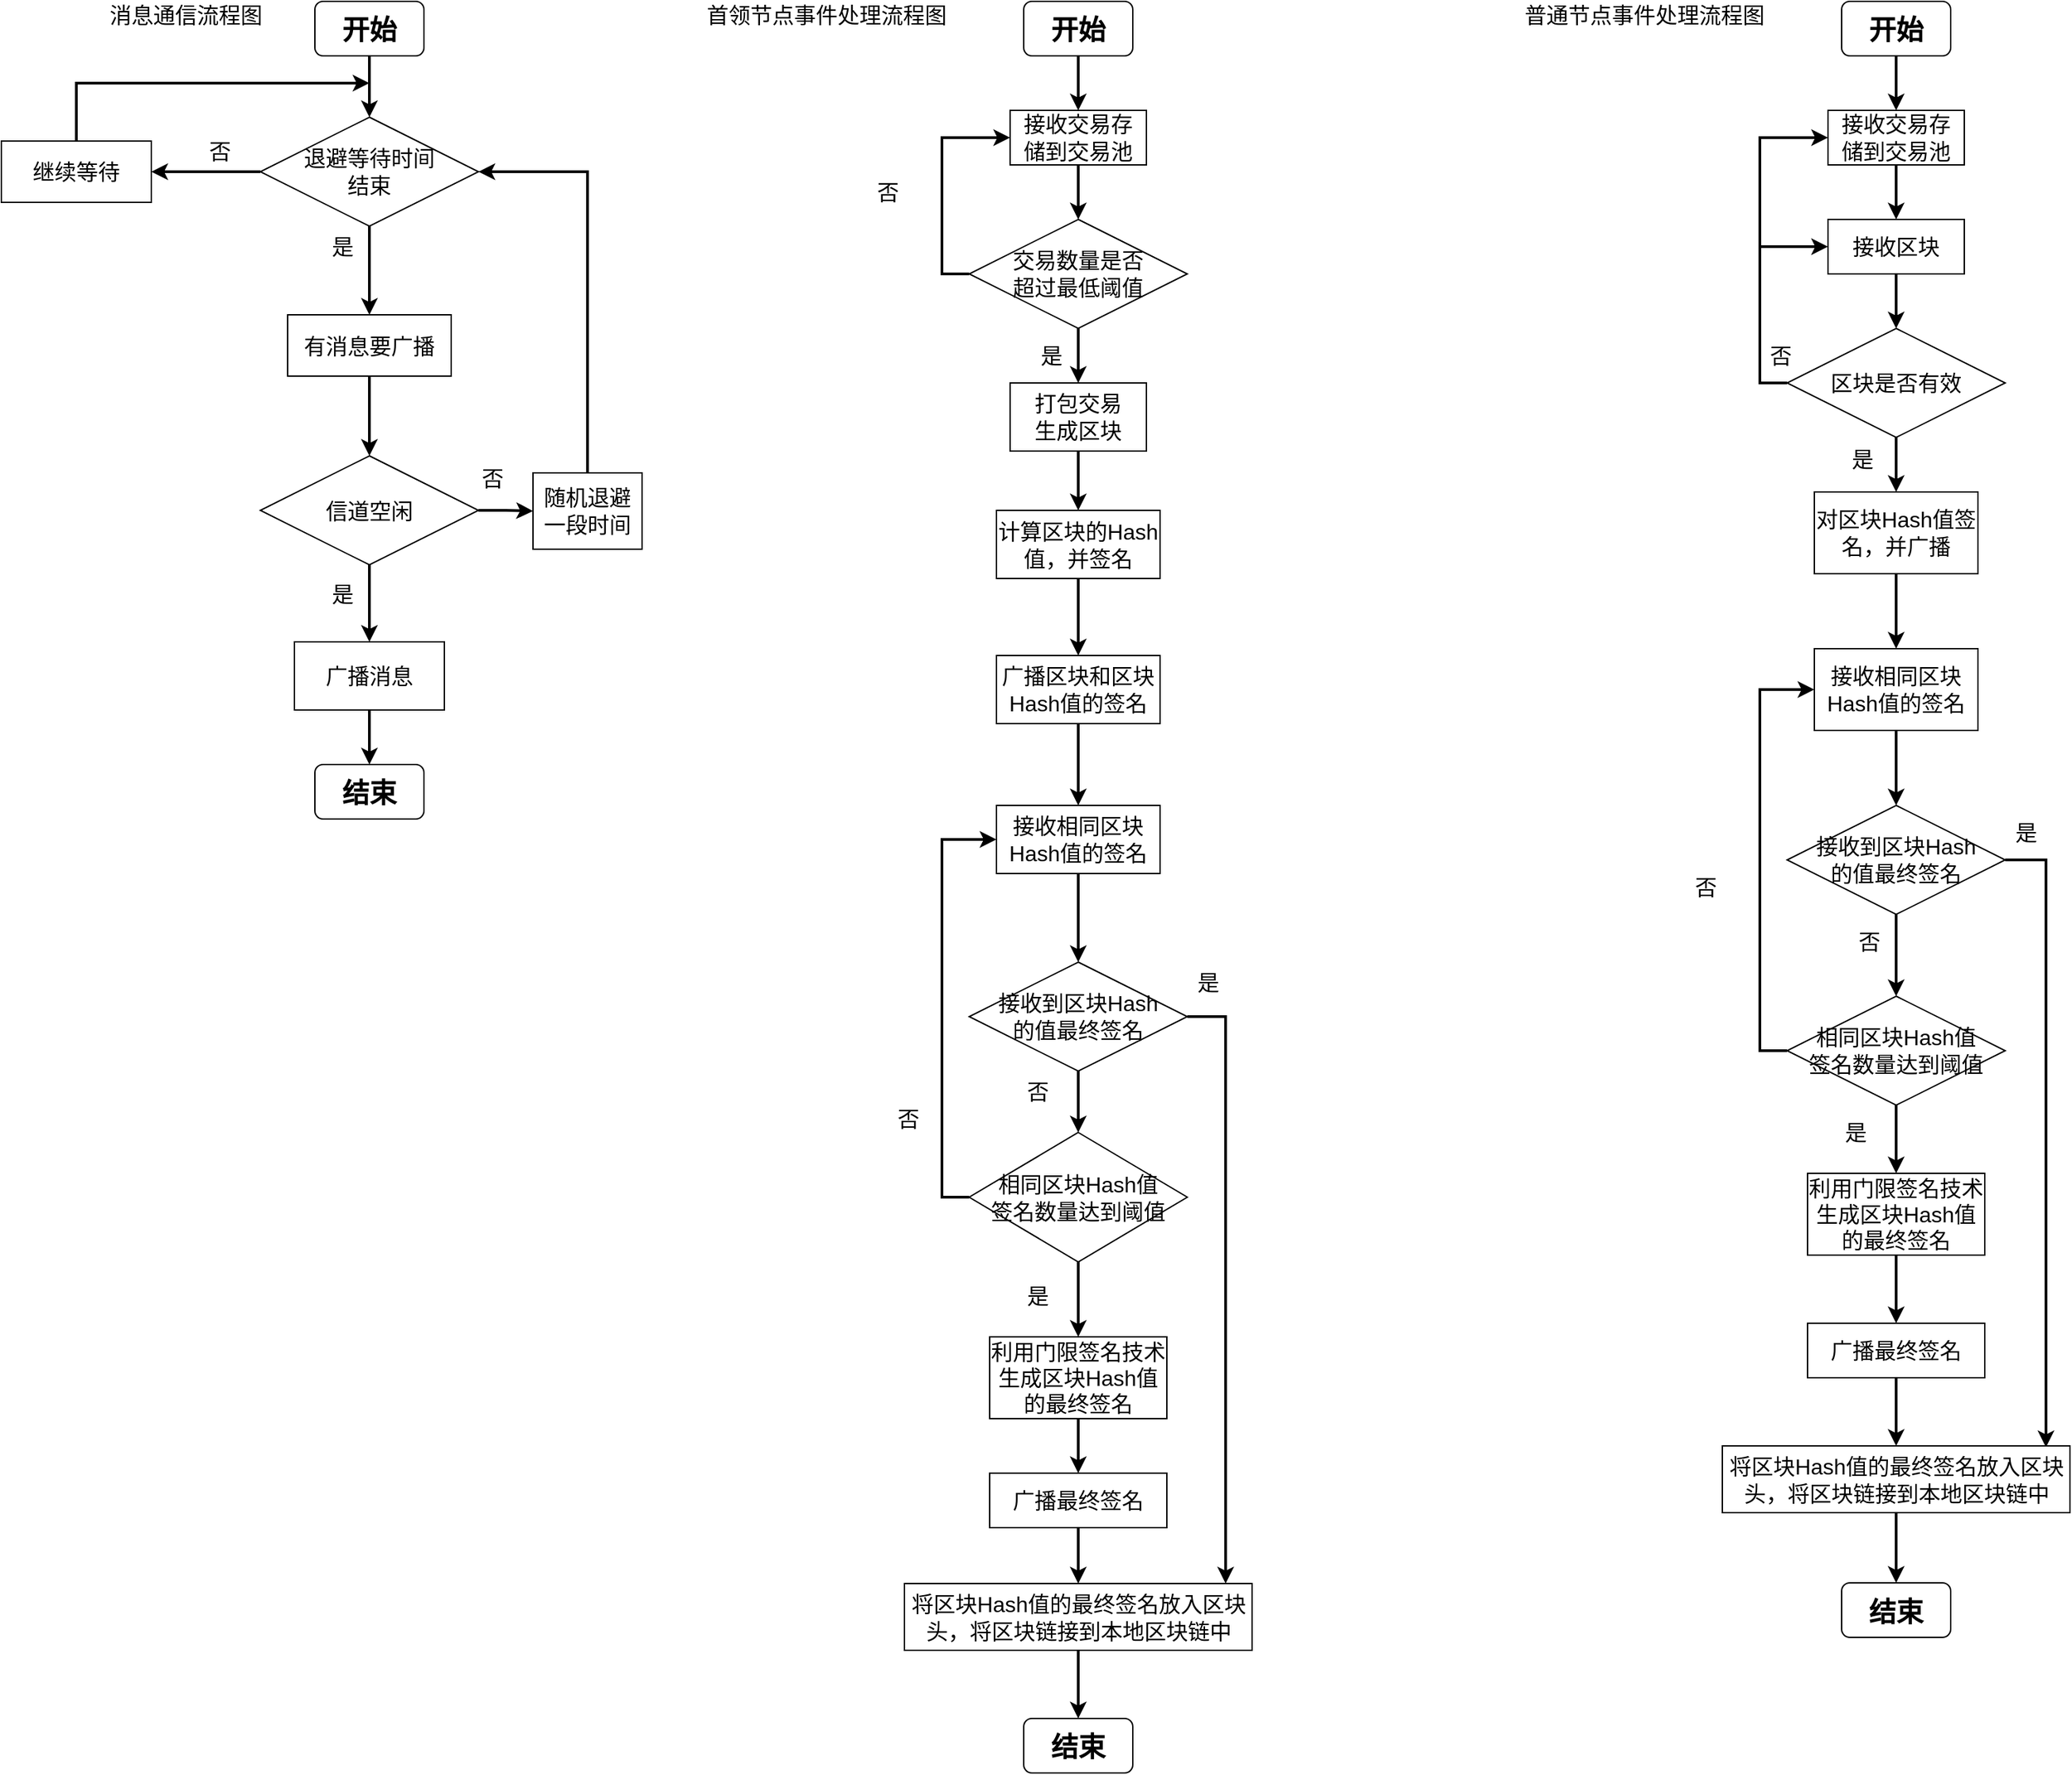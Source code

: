 <mxfile version="16.5.1" type="device"><diagram id="4I6tZhF-R6GU-miMl_Zh" name="共识协议通信和节点设计流程图"><mxGraphModel dx="1102" dy="865" grid="1" gridSize="10" guides="1" tooltips="1" connect="1" arrows="1" fold="1" page="1" pageScale="1" pageWidth="1169" pageHeight="827" math="0" shadow="0"><root><mxCell id="0"/><mxCell id="1" parent="0"/><mxCell id="6zwZ6q5MqfDcT1agjW3h-25" style="edgeStyle=orthogonalEdgeStyle;rounded=0;orthogonalLoop=1;jettySize=auto;html=1;exitX=0.5;exitY=1;exitDx=0;exitDy=0;entryX=0.5;entryY=0;entryDx=0;entryDy=0;fontSize=16;strokeWidth=2;" edge="1" parent="1" source="6zwZ6q5MqfDcT1agjW3h-1"><mxGeometry relative="1" as="geometry"><mxPoint x="280" y="125" as="targetPoint"/></mxGeometry></mxCell><mxCell id="6zwZ6q5MqfDcT1agjW3h-1" value="开始" style="rounded=1;whiteSpace=wrap;html=1;fontSize=20;fontStyle=1" vertex="1" parent="1"><mxGeometry x="240" y="40" width="80" height="40" as="geometry"/></mxCell><mxCell id="6zwZ6q5MqfDcT1agjW3h-43" value="" style="edgeStyle=orthogonalEdgeStyle;rounded=0;orthogonalLoop=1;jettySize=auto;html=1;fontSize=16;strokeWidth=2;" edge="1" parent="1" source="6zwZ6q5MqfDcT1agjW3h-24" target="6zwZ6q5MqfDcT1agjW3h-42"><mxGeometry relative="1" as="geometry"/></mxCell><mxCell id="6zwZ6q5MqfDcT1agjW3h-49" value="" style="edgeStyle=orthogonalEdgeStyle;rounded=0;orthogonalLoop=1;jettySize=auto;html=1;fontSize=16;strokeWidth=2;" edge="1" parent="1" source="6zwZ6q5MqfDcT1agjW3h-24" target="6zwZ6q5MqfDcT1agjW3h-48"><mxGeometry relative="1" as="geometry"/></mxCell><mxCell id="6zwZ6q5MqfDcT1agjW3h-24" value="&lt;span&gt;退避等待时间&lt;br&gt;结束&lt;br&gt;&lt;/span&gt;" style="rhombus;whiteSpace=wrap;html=1;fontSize=16;" vertex="1" parent="1"><mxGeometry x="200" y="125" width="160" height="80" as="geometry"/></mxCell><mxCell id="6zwZ6q5MqfDcT1agjW3h-36" value="" style="edgeStyle=orthogonalEdgeStyle;rounded=0;orthogonalLoop=1;jettySize=auto;html=1;fontSize=16;strokeWidth=2;" edge="1" parent="1" source="6zwZ6q5MqfDcT1agjW3h-27" target="6zwZ6q5MqfDcT1agjW3h-35"><mxGeometry relative="1" as="geometry"/></mxCell><mxCell id="6zwZ6q5MqfDcT1agjW3h-41" value="" style="edgeStyle=orthogonalEdgeStyle;rounded=0;orthogonalLoop=1;jettySize=auto;html=1;fontSize=16;strokeWidth=2;" edge="1" parent="1" source="6zwZ6q5MqfDcT1agjW3h-27" target="6zwZ6q5MqfDcT1agjW3h-40"><mxGeometry relative="1" as="geometry"/></mxCell><mxCell id="6zwZ6q5MqfDcT1agjW3h-27" value="信道空闲" style="rhombus;whiteSpace=wrap;html=1;fontSize=16;" vertex="1" parent="1"><mxGeometry x="200" y="373.5" width="160" height="80" as="geometry"/></mxCell><mxCell id="6zwZ6q5MqfDcT1agjW3h-39" style="edgeStyle=orthogonalEdgeStyle;rounded=0;orthogonalLoop=1;jettySize=auto;html=1;exitX=0.5;exitY=1;exitDx=0;exitDy=0;entryX=0.5;entryY=0;entryDx=0;entryDy=0;fontSize=16;strokeWidth=2;" edge="1" parent="1" source="6zwZ6q5MqfDcT1agjW3h-35" target="6zwZ6q5MqfDcT1agjW3h-38"><mxGeometry relative="1" as="geometry"/></mxCell><mxCell id="6zwZ6q5MqfDcT1agjW3h-35" value="广播消息" style="whiteSpace=wrap;html=1;fontSize=16;" vertex="1" parent="1"><mxGeometry x="225" y="510" width="110" height="50" as="geometry"/></mxCell><mxCell id="6zwZ6q5MqfDcT1agjW3h-37" value="是" style="text;html=1;align=center;verticalAlign=middle;resizable=0;points=[];autosize=1;strokeColor=none;fillColor=none;fontSize=16;" vertex="1" parent="1"><mxGeometry x="245" y="465" width="30" height="20" as="geometry"/></mxCell><mxCell id="6zwZ6q5MqfDcT1agjW3h-38" value="结束" style="rounded=1;whiteSpace=wrap;html=1;fontSize=20;fontStyle=1" vertex="1" parent="1"><mxGeometry x="240" y="600" width="80" height="40" as="geometry"/></mxCell><mxCell id="6zwZ6q5MqfDcT1agjW3h-46" style="edgeStyle=orthogonalEdgeStyle;rounded=0;orthogonalLoop=1;jettySize=auto;html=1;exitX=0.5;exitY=0;exitDx=0;exitDy=0;entryX=1;entryY=0.5;entryDx=0;entryDy=0;fontSize=16;strokeWidth=2;" edge="1" parent="1" source="6zwZ6q5MqfDcT1agjW3h-40" target="6zwZ6q5MqfDcT1agjW3h-24"><mxGeometry relative="1" as="geometry"/></mxCell><mxCell id="6zwZ6q5MqfDcT1agjW3h-40" value="随机退避一段时间" style="whiteSpace=wrap;html=1;fontSize=16;" vertex="1" parent="1"><mxGeometry x="400" y="386" width="80" height="56" as="geometry"/></mxCell><mxCell id="6zwZ6q5MqfDcT1agjW3h-44" style="edgeStyle=orthogonalEdgeStyle;rounded=0;orthogonalLoop=1;jettySize=auto;html=1;exitX=0.5;exitY=1;exitDx=0;exitDy=0;entryX=0.5;entryY=0;entryDx=0;entryDy=0;fontSize=16;strokeWidth=2;" edge="1" parent="1" source="6zwZ6q5MqfDcT1agjW3h-42" target="6zwZ6q5MqfDcT1agjW3h-27"><mxGeometry relative="1" as="geometry"/></mxCell><mxCell id="6zwZ6q5MqfDcT1agjW3h-42" value="有消息要广播" style="whiteSpace=wrap;html=1;fontSize=16;" vertex="1" parent="1"><mxGeometry x="220" y="270" width="120" height="45" as="geometry"/></mxCell><mxCell id="6zwZ6q5MqfDcT1agjW3h-45" value="是" style="text;html=1;align=center;verticalAlign=middle;resizable=0;points=[];autosize=1;strokeColor=none;fillColor=none;fontSize=16;" vertex="1" parent="1"><mxGeometry x="245" y="210" width="30" height="20" as="geometry"/></mxCell><mxCell id="6zwZ6q5MqfDcT1agjW3h-47" value="否" style="text;html=1;align=center;verticalAlign=middle;resizable=0;points=[];autosize=1;strokeColor=none;fillColor=none;fontSize=16;" vertex="1" parent="1"><mxGeometry x="355" y="380" width="30" height="20" as="geometry"/></mxCell><mxCell id="6zwZ6q5MqfDcT1agjW3h-51" style="edgeStyle=orthogonalEdgeStyle;rounded=0;orthogonalLoop=1;jettySize=auto;html=1;exitX=0.5;exitY=0;exitDx=0;exitDy=0;fontSize=16;strokeWidth=2;" edge="1" parent="1" source="6zwZ6q5MqfDcT1agjW3h-48"><mxGeometry relative="1" as="geometry"><mxPoint x="280" y="100" as="targetPoint"/><Array as="points"><mxPoint x="70" y="100"/><mxPoint x="240" y="100"/></Array></mxGeometry></mxCell><mxCell id="6zwZ6q5MqfDcT1agjW3h-48" value="继续等待" style="whiteSpace=wrap;html=1;fontSize=16;" vertex="1" parent="1"><mxGeometry x="10" y="142.5" width="110" height="45" as="geometry"/></mxCell><mxCell id="6zwZ6q5MqfDcT1agjW3h-50" value="否" style="text;html=1;align=center;verticalAlign=middle;resizable=0;points=[];autosize=1;strokeColor=none;fillColor=none;fontSize=16;" vertex="1" parent="1"><mxGeometry x="155" y="140" width="30" height="20" as="geometry"/></mxCell><mxCell id="6zwZ6q5MqfDcT1agjW3h-52" value="消息通信流程图" style="text;html=1;align=center;verticalAlign=middle;resizable=0;points=[];autosize=1;strokeColor=none;fillColor=none;fontSize=16;" vertex="1" parent="1"><mxGeometry x="80" y="40" width="130" height="20" as="geometry"/></mxCell><mxCell id="6zwZ6q5MqfDcT1agjW3h-53" value="首领节点事件处理流程图" style="text;html=1;align=center;verticalAlign=middle;resizable=0;points=[];autosize=1;strokeColor=none;fillColor=none;fontSize=16;" vertex="1" parent="1"><mxGeometry x="520" y="40" width="190" height="20" as="geometry"/></mxCell><mxCell id="6zwZ6q5MqfDcT1agjW3h-58" style="edgeStyle=orthogonalEdgeStyle;rounded=0;orthogonalLoop=1;jettySize=auto;html=1;exitX=0.5;exitY=1;exitDx=0;exitDy=0;entryX=0.5;entryY=0;entryDx=0;entryDy=0;fontSize=16;strokeWidth=2;" edge="1" parent="1" source="6zwZ6q5MqfDcT1agjW3h-54" target="6zwZ6q5MqfDcT1agjW3h-55"><mxGeometry relative="1" as="geometry"/></mxCell><mxCell id="6zwZ6q5MqfDcT1agjW3h-54" value="开始" style="rounded=1;whiteSpace=wrap;html=1;fontSize=20;fontStyle=1" vertex="1" parent="1"><mxGeometry x="760" y="40" width="80" height="40" as="geometry"/></mxCell><mxCell id="6zwZ6q5MqfDcT1agjW3h-57" value="" style="edgeStyle=orthogonalEdgeStyle;rounded=0;orthogonalLoop=1;jettySize=auto;html=1;fontSize=16;strokeWidth=2;" edge="1" parent="1" source="6zwZ6q5MqfDcT1agjW3h-55" target="6zwZ6q5MqfDcT1agjW3h-56"><mxGeometry relative="1" as="geometry"/></mxCell><mxCell id="6zwZ6q5MqfDcT1agjW3h-55" value="接收交易存&lt;br&gt;储到交易池" style="rounded=0;whiteSpace=wrap;html=1;fontSize=16;" vertex="1" parent="1"><mxGeometry x="750" y="120" width="100" height="40" as="geometry"/></mxCell><mxCell id="6zwZ6q5MqfDcT1agjW3h-59" style="edgeStyle=orthogonalEdgeStyle;rounded=0;orthogonalLoop=1;jettySize=auto;html=1;exitX=0;exitY=0.5;exitDx=0;exitDy=0;entryX=0;entryY=0.5;entryDx=0;entryDy=0;fontSize=16;strokeWidth=2;" edge="1" parent="1" source="6zwZ6q5MqfDcT1agjW3h-56" target="6zwZ6q5MqfDcT1agjW3h-55"><mxGeometry relative="1" as="geometry"/></mxCell><mxCell id="6zwZ6q5MqfDcT1agjW3h-62" value="" style="edgeStyle=orthogonalEdgeStyle;rounded=0;orthogonalLoop=1;jettySize=auto;html=1;fontSize=16;strokeWidth=2;" edge="1" parent="1" source="6zwZ6q5MqfDcT1agjW3h-56" target="6zwZ6q5MqfDcT1agjW3h-61"><mxGeometry relative="1" as="geometry"/></mxCell><mxCell id="6zwZ6q5MqfDcT1agjW3h-56" value="交易数量是否&lt;br&gt;超过最低阈值" style="rhombus;whiteSpace=wrap;html=1;fontSize=16;rounded=0;" vertex="1" parent="1"><mxGeometry x="720" y="200" width="160" height="80" as="geometry"/></mxCell><mxCell id="6zwZ6q5MqfDcT1agjW3h-60" value="否" style="text;html=1;align=center;verticalAlign=middle;resizable=0;points=[];autosize=1;strokeColor=none;fillColor=none;fontSize=16;" vertex="1" parent="1"><mxGeometry x="645" y="170" width="30" height="20" as="geometry"/></mxCell><mxCell id="6zwZ6q5MqfDcT1agjW3h-64" value="" style="edgeStyle=orthogonalEdgeStyle;rounded=0;orthogonalLoop=1;jettySize=auto;html=1;fontSize=16;strokeWidth=2;" edge="1" parent="1" source="6zwZ6q5MqfDcT1agjW3h-61" target="6zwZ6q5MqfDcT1agjW3h-63"><mxGeometry relative="1" as="geometry"/></mxCell><mxCell id="6zwZ6q5MqfDcT1agjW3h-61" value="打包交易&lt;br&gt;生成区块" style="whiteSpace=wrap;html=1;fontSize=16;rounded=0;" vertex="1" parent="1"><mxGeometry x="750" y="320" width="100" height="50" as="geometry"/></mxCell><mxCell id="6zwZ6q5MqfDcT1agjW3h-66" value="" style="edgeStyle=orthogonalEdgeStyle;rounded=0;orthogonalLoop=1;jettySize=auto;html=1;fontSize=16;strokeWidth=2;" edge="1" parent="1" source="6zwZ6q5MqfDcT1agjW3h-63" target="6zwZ6q5MqfDcT1agjW3h-65"><mxGeometry relative="1" as="geometry"/></mxCell><mxCell id="6zwZ6q5MqfDcT1agjW3h-63" value="计算区块的Hash值，并签名" style="whiteSpace=wrap;html=1;fontSize=16;rounded=0;" vertex="1" parent="1"><mxGeometry x="740" y="413.5" width="120" height="50" as="geometry"/></mxCell><mxCell id="6zwZ6q5MqfDcT1agjW3h-68" value="" style="edgeStyle=orthogonalEdgeStyle;rounded=0;orthogonalLoop=1;jettySize=auto;html=1;fontSize=16;strokeWidth=2;" edge="1" parent="1" source="6zwZ6q5MqfDcT1agjW3h-65" target="6zwZ6q5MqfDcT1agjW3h-67"><mxGeometry relative="1" as="geometry"/></mxCell><mxCell id="6zwZ6q5MqfDcT1agjW3h-65" value="广播区块和区块Hash值的签名" style="whiteSpace=wrap;html=1;fontSize=16;rounded=0;" vertex="1" parent="1"><mxGeometry x="740" y="520" width="120" height="50" as="geometry"/></mxCell><mxCell id="6zwZ6q5MqfDcT1agjW3h-80" value="" style="edgeStyle=orthogonalEdgeStyle;rounded=0;orthogonalLoop=1;jettySize=auto;html=1;fontSize=16;strokeWidth=2;" edge="1" parent="1" source="6zwZ6q5MqfDcT1agjW3h-67" target="6zwZ6q5MqfDcT1agjW3h-79"><mxGeometry relative="1" as="geometry"/></mxCell><mxCell id="6zwZ6q5MqfDcT1agjW3h-67" value="接收相同区块Hash值的签名" style="whiteSpace=wrap;html=1;fontSize=16;rounded=0;" vertex="1" parent="1"><mxGeometry x="740" y="630" width="120" height="50" as="geometry"/></mxCell><mxCell id="6zwZ6q5MqfDcT1agjW3h-69" value="是" style="text;html=1;align=center;verticalAlign=middle;resizable=0;points=[];autosize=1;strokeColor=none;fillColor=none;fontSize=16;" vertex="1" parent="1"><mxGeometry x="765" y="290" width="30" height="20" as="geometry"/></mxCell><mxCell id="6zwZ6q5MqfDcT1agjW3h-75" value="" style="edgeStyle=orthogonalEdgeStyle;rounded=0;orthogonalLoop=1;jettySize=auto;html=1;fontSize=16;strokeWidth=2;" edge="1" parent="1" source="6zwZ6q5MqfDcT1agjW3h-72" target="6zwZ6q5MqfDcT1agjW3h-74"><mxGeometry relative="1" as="geometry"/></mxCell><mxCell id="6zwZ6q5MqfDcT1agjW3h-83" style="edgeStyle=orthogonalEdgeStyle;rounded=0;orthogonalLoop=1;jettySize=auto;html=1;exitX=0;exitY=0.5;exitDx=0;exitDy=0;entryX=0;entryY=0.5;entryDx=0;entryDy=0;fontSize=16;strokeWidth=2;" edge="1" parent="1" source="6zwZ6q5MqfDcT1agjW3h-72" target="6zwZ6q5MqfDcT1agjW3h-67"><mxGeometry relative="1" as="geometry"/></mxCell><mxCell id="6zwZ6q5MqfDcT1agjW3h-72" value="相同区块Hash值&lt;br&gt;签名数量达到阈值" style="rhombus;whiteSpace=wrap;html=1;fontSize=16;rounded=0;" vertex="1" parent="1"><mxGeometry x="720" y="870" width="160" height="95" as="geometry"/></mxCell><mxCell id="6zwZ6q5MqfDcT1agjW3h-85" value="" style="edgeStyle=orthogonalEdgeStyle;rounded=0;orthogonalLoop=1;jettySize=auto;html=1;fontSize=16;strokeWidth=2;" edge="1" parent="1" source="6zwZ6q5MqfDcT1agjW3h-74" target="6zwZ6q5MqfDcT1agjW3h-84"><mxGeometry relative="1" as="geometry"/></mxCell><mxCell id="6zwZ6q5MqfDcT1agjW3h-74" value="利用门限签名技术生成区块Hash值的最终签名" style="whiteSpace=wrap;html=1;fontSize=16;rounded=0;" vertex="1" parent="1"><mxGeometry x="735" y="1020" width="130" height="60" as="geometry"/></mxCell><mxCell id="6zwZ6q5MqfDcT1agjW3h-77" value="否" style="text;html=1;align=center;verticalAlign=middle;resizable=0;points=[];autosize=1;strokeColor=none;fillColor=none;fontSize=16;" vertex="1" parent="1"><mxGeometry x="660" y="850" width="30" height="20" as="geometry"/></mxCell><mxCell id="6zwZ6q5MqfDcT1agjW3h-78" value="是" style="text;html=1;align=center;verticalAlign=middle;resizable=0;points=[];autosize=1;strokeColor=none;fillColor=none;fontSize=16;" vertex="1" parent="1"><mxGeometry x="755" y="980" width="30" height="20" as="geometry"/></mxCell><mxCell id="6zwZ6q5MqfDcT1agjW3h-81" style="edgeStyle=orthogonalEdgeStyle;rounded=0;orthogonalLoop=1;jettySize=auto;html=1;exitX=0.5;exitY=1;exitDx=0;exitDy=0;entryX=0.5;entryY=0;entryDx=0;entryDy=0;fontSize=16;strokeWidth=2;" edge="1" parent="1" source="6zwZ6q5MqfDcT1agjW3h-79" target="6zwZ6q5MqfDcT1agjW3h-72"><mxGeometry relative="1" as="geometry"/></mxCell><mxCell id="6zwZ6q5MqfDcT1agjW3h-88" style="edgeStyle=orthogonalEdgeStyle;rounded=0;orthogonalLoop=1;jettySize=auto;html=1;exitX=1;exitY=0.5;exitDx=0;exitDy=0;entryX=0.924;entryY=0;entryDx=0;entryDy=0;entryPerimeter=0;fontSize=16;strokeWidth=2;" edge="1" parent="1" source="6zwZ6q5MqfDcT1agjW3h-79" target="6zwZ6q5MqfDcT1agjW3h-86"><mxGeometry relative="1" as="geometry"/></mxCell><mxCell id="6zwZ6q5MqfDcT1agjW3h-79" value="接收到区块Hash&lt;br&gt;的值最终签名" style="rhombus;whiteSpace=wrap;html=1;fontSize=16;rounded=0;" vertex="1" parent="1"><mxGeometry x="720" y="745" width="160" height="80" as="geometry"/></mxCell><mxCell id="6zwZ6q5MqfDcT1agjW3h-82" value="否" style="text;html=1;align=center;verticalAlign=middle;resizable=0;points=[];autosize=1;strokeColor=none;fillColor=none;fontSize=16;" vertex="1" parent="1"><mxGeometry x="755" y="830" width="30" height="20" as="geometry"/></mxCell><mxCell id="6zwZ6q5MqfDcT1agjW3h-87" value="" style="edgeStyle=orthogonalEdgeStyle;rounded=0;orthogonalLoop=1;jettySize=auto;html=1;fontSize=16;strokeWidth=2;" edge="1" parent="1" source="6zwZ6q5MqfDcT1agjW3h-84" target="6zwZ6q5MqfDcT1agjW3h-86"><mxGeometry relative="1" as="geometry"/></mxCell><mxCell id="6zwZ6q5MqfDcT1agjW3h-84" value="广播最终签名" style="whiteSpace=wrap;html=1;fontSize=16;rounded=0;" vertex="1" parent="1"><mxGeometry x="735" y="1120" width="130" height="40" as="geometry"/></mxCell><mxCell id="6zwZ6q5MqfDcT1agjW3h-91" style="edgeStyle=orthogonalEdgeStyle;rounded=0;orthogonalLoop=1;jettySize=auto;html=1;exitX=0.5;exitY=1;exitDx=0;exitDy=0;entryX=0.5;entryY=0;entryDx=0;entryDy=0;fontSize=16;strokeWidth=2;" edge="1" parent="1" source="6zwZ6q5MqfDcT1agjW3h-86" target="6zwZ6q5MqfDcT1agjW3h-90"><mxGeometry relative="1" as="geometry"/></mxCell><mxCell id="6zwZ6q5MqfDcT1agjW3h-86" value="将区块Hash值的最终签名放入区块头，将区块链接到本地区块链中" style="whiteSpace=wrap;html=1;fontSize=16;rounded=0;" vertex="1" parent="1"><mxGeometry x="672.5" y="1201" width="255" height="49" as="geometry"/></mxCell><mxCell id="6zwZ6q5MqfDcT1agjW3h-89" value="是" style="text;html=1;align=center;verticalAlign=middle;resizable=0;points=[];autosize=1;strokeColor=none;fillColor=none;fontSize=16;" vertex="1" parent="1"><mxGeometry x="880" y="750" width="30" height="20" as="geometry"/></mxCell><mxCell id="6zwZ6q5MqfDcT1agjW3h-90" value="结束" style="rounded=1;whiteSpace=wrap;html=1;fontSize=20;fontStyle=1" vertex="1" parent="1"><mxGeometry x="760" y="1300" width="80" height="40" as="geometry"/></mxCell><mxCell id="6zwZ6q5MqfDcT1agjW3h-92" value="普通节点事件处理流程图" style="text;html=1;align=center;verticalAlign=middle;resizable=0;points=[];autosize=1;strokeColor=none;fillColor=none;fontSize=16;" vertex="1" parent="1"><mxGeometry x="1120" y="40" width="190" height="20" as="geometry"/></mxCell><mxCell id="6zwZ6q5MqfDcT1agjW3h-95" style="edgeStyle=orthogonalEdgeStyle;rounded=0;orthogonalLoop=1;jettySize=auto;html=1;exitX=0.5;exitY=1;exitDx=0;exitDy=0;entryX=0.5;entryY=0;entryDx=0;entryDy=0;fontSize=16;strokeWidth=2;" edge="1" parent="1" source="6zwZ6q5MqfDcT1agjW3h-93" target="6zwZ6q5MqfDcT1agjW3h-94"><mxGeometry relative="1" as="geometry"/></mxCell><mxCell id="6zwZ6q5MqfDcT1agjW3h-93" value="开始" style="rounded=1;whiteSpace=wrap;html=1;fontSize=20;fontStyle=1" vertex="1" parent="1"><mxGeometry x="1360" y="40" width="80" height="40" as="geometry"/></mxCell><mxCell id="6zwZ6q5MqfDcT1agjW3h-97" style="edgeStyle=orthogonalEdgeStyle;rounded=0;orthogonalLoop=1;jettySize=auto;html=1;exitX=0.5;exitY=1;exitDx=0;exitDy=0;entryX=0.5;entryY=0;entryDx=0;entryDy=0;fontSize=16;strokeWidth=2;" edge="1" parent="1" source="6zwZ6q5MqfDcT1agjW3h-94" target="6zwZ6q5MqfDcT1agjW3h-96"><mxGeometry relative="1" as="geometry"/></mxCell><mxCell id="6zwZ6q5MqfDcT1agjW3h-94" value="接收交易存&lt;br&gt;储到交易池" style="rounded=0;whiteSpace=wrap;html=1;fontSize=16;" vertex="1" parent="1"><mxGeometry x="1350" y="120" width="100" height="40" as="geometry"/></mxCell><mxCell id="6zwZ6q5MqfDcT1agjW3h-99" value="" style="edgeStyle=orthogonalEdgeStyle;rounded=0;orthogonalLoop=1;jettySize=auto;html=1;fontSize=16;strokeWidth=2;" edge="1" parent="1" source="6zwZ6q5MqfDcT1agjW3h-96" target="6zwZ6q5MqfDcT1agjW3h-98"><mxGeometry relative="1" as="geometry"/></mxCell><mxCell id="6zwZ6q5MqfDcT1agjW3h-96" value="接收区块" style="rounded=0;whiteSpace=wrap;html=1;fontSize=16;" vertex="1" parent="1"><mxGeometry x="1350" y="200" width="100" height="40" as="geometry"/></mxCell><mxCell id="6zwZ6q5MqfDcT1agjW3h-101" style="edgeStyle=orthogonalEdgeStyle;rounded=0;orthogonalLoop=1;jettySize=auto;html=1;exitX=0;exitY=0.5;exitDx=0;exitDy=0;entryX=0;entryY=0.5;entryDx=0;entryDy=0;fontSize=16;strokeWidth=2;" edge="1" parent="1" source="6zwZ6q5MqfDcT1agjW3h-98" target="6zwZ6q5MqfDcT1agjW3h-96"><mxGeometry relative="1" as="geometry"/></mxCell><mxCell id="6zwZ6q5MqfDcT1agjW3h-104" value="" style="edgeStyle=orthogonalEdgeStyle;rounded=0;orthogonalLoop=1;jettySize=auto;html=1;fontSize=16;strokeWidth=2;" edge="1" parent="1" source="6zwZ6q5MqfDcT1agjW3h-98" target="6zwZ6q5MqfDcT1agjW3h-103"><mxGeometry relative="1" as="geometry"/></mxCell><mxCell id="6zwZ6q5MqfDcT1agjW3h-125" style="edgeStyle=orthogonalEdgeStyle;rounded=0;orthogonalLoop=1;jettySize=auto;html=1;exitX=0;exitY=0.5;exitDx=0;exitDy=0;entryX=0;entryY=0.5;entryDx=0;entryDy=0;fontSize=16;strokeWidth=2;" edge="1" parent="1" source="6zwZ6q5MqfDcT1agjW3h-98" target="6zwZ6q5MqfDcT1agjW3h-94"><mxGeometry relative="1" as="geometry"/></mxCell><mxCell id="6zwZ6q5MqfDcT1agjW3h-98" value="区块是否有效" style="rhombus;whiteSpace=wrap;html=1;fontSize=16;rounded=0;" vertex="1" parent="1"><mxGeometry x="1320" y="280" width="160" height="80" as="geometry"/></mxCell><mxCell id="6zwZ6q5MqfDcT1agjW3h-102" value="否" style="text;html=1;align=center;verticalAlign=middle;resizable=0;points=[];autosize=1;strokeColor=none;fillColor=none;fontSize=16;" vertex="1" parent="1"><mxGeometry x="1300" y="290" width="30" height="20" as="geometry"/></mxCell><mxCell id="6zwZ6q5MqfDcT1agjW3h-107" value="" style="edgeStyle=orthogonalEdgeStyle;rounded=0;orthogonalLoop=1;jettySize=auto;html=1;fontSize=16;strokeWidth=2;" edge="1" parent="1" source="6zwZ6q5MqfDcT1agjW3h-103" target="6zwZ6q5MqfDcT1agjW3h-106"><mxGeometry relative="1" as="geometry"/></mxCell><mxCell id="6zwZ6q5MqfDcT1agjW3h-103" value="对区块Hash值签名，并广播" style="whiteSpace=wrap;html=1;fontSize=16;rounded=0;" vertex="1" parent="1"><mxGeometry x="1340" y="400" width="120" height="60" as="geometry"/></mxCell><mxCell id="6zwZ6q5MqfDcT1agjW3h-105" value="是" style="text;html=1;align=center;verticalAlign=middle;resizable=0;points=[];autosize=1;strokeColor=none;fillColor=none;fontSize=16;" vertex="1" parent="1"><mxGeometry x="1360" y="366" width="30" height="20" as="geometry"/></mxCell><mxCell id="6zwZ6q5MqfDcT1agjW3h-110" value="" style="edgeStyle=orthogonalEdgeStyle;rounded=0;orthogonalLoop=1;jettySize=auto;html=1;fontSize=16;strokeWidth=2;" edge="1" parent="1" source="6zwZ6q5MqfDcT1agjW3h-106" target="6zwZ6q5MqfDcT1agjW3h-109"><mxGeometry relative="1" as="geometry"/></mxCell><mxCell id="6zwZ6q5MqfDcT1agjW3h-106" value="&lt;span&gt;接收相同区块Hash值的签名&lt;/span&gt;" style="whiteSpace=wrap;html=1;fontSize=16;rounded=0;" vertex="1" parent="1"><mxGeometry x="1340" y="515" width="120" height="60" as="geometry"/></mxCell><mxCell id="6zwZ6q5MqfDcT1agjW3h-112" value="" style="edgeStyle=orthogonalEdgeStyle;rounded=0;orthogonalLoop=1;jettySize=auto;html=1;fontSize=16;strokeWidth=2;" edge="1" parent="1" source="6zwZ6q5MqfDcT1agjW3h-109" target="6zwZ6q5MqfDcT1agjW3h-111"><mxGeometry relative="1" as="geometry"/></mxCell><mxCell id="6zwZ6q5MqfDcT1agjW3h-123" style="edgeStyle=orthogonalEdgeStyle;rounded=0;orthogonalLoop=1;jettySize=auto;html=1;exitX=1;exitY=0.5;exitDx=0;exitDy=0;entryX=0.931;entryY=0.02;entryDx=0;entryDy=0;entryPerimeter=0;fontSize=16;strokeWidth=2;" edge="1" parent="1" source="6zwZ6q5MqfDcT1agjW3h-109" target="6zwZ6q5MqfDcT1agjW3h-118"><mxGeometry relative="1" as="geometry"/></mxCell><mxCell id="6zwZ6q5MqfDcT1agjW3h-109" value="&lt;span&gt;接收到区块Hash&lt;/span&gt;&lt;br&gt;&lt;span&gt;的值最终签名&lt;/span&gt;" style="rhombus;whiteSpace=wrap;html=1;fontSize=16;rounded=0;" vertex="1" parent="1"><mxGeometry x="1320" y="630" width="160" height="80" as="geometry"/></mxCell><mxCell id="6zwZ6q5MqfDcT1agjW3h-115" style="edgeStyle=orthogonalEdgeStyle;rounded=0;orthogonalLoop=1;jettySize=auto;html=1;exitX=0.5;exitY=1;exitDx=0;exitDy=0;entryX=0.5;entryY=0;entryDx=0;entryDy=0;fontSize=16;strokeWidth=2;" edge="1" parent="1" source="6zwZ6q5MqfDcT1agjW3h-111" target="6zwZ6q5MqfDcT1agjW3h-114"><mxGeometry relative="1" as="geometry"/></mxCell><mxCell id="6zwZ6q5MqfDcT1agjW3h-121" style="edgeStyle=orthogonalEdgeStyle;rounded=0;orthogonalLoop=1;jettySize=auto;html=1;exitX=0;exitY=0.5;exitDx=0;exitDy=0;entryX=0;entryY=0.5;entryDx=0;entryDy=0;fontSize=16;strokeWidth=2;" edge="1" parent="1" source="6zwZ6q5MqfDcT1agjW3h-111" target="6zwZ6q5MqfDcT1agjW3h-106"><mxGeometry relative="1" as="geometry"/></mxCell><mxCell id="6zwZ6q5MqfDcT1agjW3h-111" value="相同区块Hash值&lt;br&gt;签名数量达到阈值" style="rhombus;whiteSpace=wrap;html=1;fontSize=16;rounded=0;" vertex="1" parent="1"><mxGeometry x="1320" y="770" width="160" height="80" as="geometry"/></mxCell><mxCell id="6zwZ6q5MqfDcT1agjW3h-113" value="否" style="text;html=1;align=center;verticalAlign=middle;resizable=0;points=[];autosize=1;strokeColor=none;fillColor=none;fontSize=16;" vertex="1" parent="1"><mxGeometry x="1365" y="720" width="30" height="20" as="geometry"/></mxCell><mxCell id="6zwZ6q5MqfDcT1agjW3h-117" style="edgeStyle=orthogonalEdgeStyle;rounded=0;orthogonalLoop=1;jettySize=auto;html=1;exitX=0.5;exitY=1;exitDx=0;exitDy=0;entryX=0.5;entryY=0;entryDx=0;entryDy=0;fontSize=16;strokeWidth=2;" edge="1" parent="1" source="6zwZ6q5MqfDcT1agjW3h-114" target="6zwZ6q5MqfDcT1agjW3h-116"><mxGeometry relative="1" as="geometry"/></mxCell><mxCell id="6zwZ6q5MqfDcT1agjW3h-114" value="利用门限签名技术生成区块Hash值的最终签名" style="whiteSpace=wrap;html=1;fontSize=16;rounded=0;" vertex="1" parent="1"><mxGeometry x="1335" y="900" width="130" height="60" as="geometry"/></mxCell><mxCell id="6zwZ6q5MqfDcT1agjW3h-119" style="edgeStyle=orthogonalEdgeStyle;rounded=0;orthogonalLoop=1;jettySize=auto;html=1;exitX=0.5;exitY=1;exitDx=0;exitDy=0;entryX=0.5;entryY=0;entryDx=0;entryDy=0;fontSize=16;strokeWidth=2;" edge="1" parent="1" source="6zwZ6q5MqfDcT1agjW3h-116" target="6zwZ6q5MqfDcT1agjW3h-118"><mxGeometry relative="1" as="geometry"/></mxCell><mxCell id="6zwZ6q5MqfDcT1agjW3h-116" value="广播最终签名" style="whiteSpace=wrap;html=1;fontSize=16;rounded=0;" vertex="1" parent="1"><mxGeometry x="1335" y="1010" width="130" height="40" as="geometry"/></mxCell><mxCell id="6zwZ6q5MqfDcT1agjW3h-127" style="edgeStyle=orthogonalEdgeStyle;rounded=0;orthogonalLoop=1;jettySize=auto;html=1;exitX=0.5;exitY=1;exitDx=0;exitDy=0;entryX=0.5;entryY=0;entryDx=0;entryDy=0;fontSize=16;strokeWidth=2;" edge="1" parent="1" source="6zwZ6q5MqfDcT1agjW3h-118" target="6zwZ6q5MqfDcT1agjW3h-126"><mxGeometry relative="1" as="geometry"/></mxCell><mxCell id="6zwZ6q5MqfDcT1agjW3h-118" value="将区块Hash值的最终签名放入区块头，将区块链接到本地区块链中" style="whiteSpace=wrap;html=1;fontSize=16;rounded=0;" vertex="1" parent="1"><mxGeometry x="1272.5" y="1100" width="255" height="49" as="geometry"/></mxCell><mxCell id="6zwZ6q5MqfDcT1agjW3h-120" value="是" style="text;html=1;align=center;verticalAlign=middle;resizable=0;points=[];autosize=1;strokeColor=none;fillColor=none;fontSize=16;" vertex="1" parent="1"><mxGeometry x="1355" y="860" width="30" height="20" as="geometry"/></mxCell><mxCell id="6zwZ6q5MqfDcT1agjW3h-122" value="否" style="text;html=1;align=center;verticalAlign=middle;resizable=0;points=[];autosize=1;strokeColor=none;fillColor=none;fontSize=16;" vertex="1" parent="1"><mxGeometry x="1245" y="680" width="30" height="20" as="geometry"/></mxCell><mxCell id="6zwZ6q5MqfDcT1agjW3h-124" value="是" style="text;html=1;align=center;verticalAlign=middle;resizable=0;points=[];autosize=1;strokeColor=none;fillColor=none;fontSize=16;" vertex="1" parent="1"><mxGeometry x="1480" y="640" width="30" height="20" as="geometry"/></mxCell><mxCell id="6zwZ6q5MqfDcT1agjW3h-126" value="结束" style="rounded=1;whiteSpace=wrap;html=1;fontSize=20;fontStyle=1" vertex="1" parent="1"><mxGeometry x="1360" y="1200.5" width="80" height="40" as="geometry"/></mxCell></root></mxGraphModel></diagram></mxfile>
